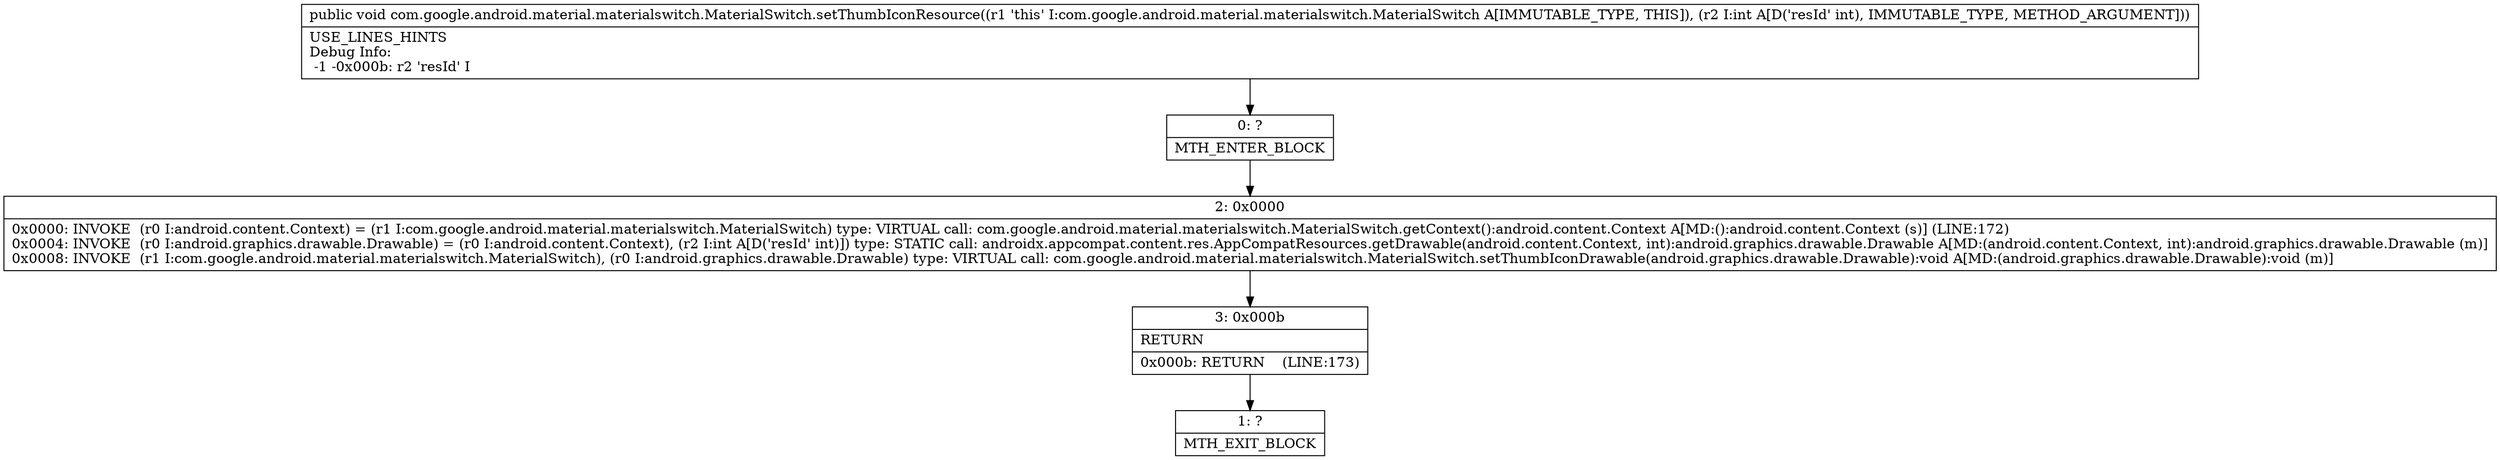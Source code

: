 digraph "CFG forcom.google.android.material.materialswitch.MaterialSwitch.setThumbIconResource(I)V" {
Node_0 [shape=record,label="{0\:\ ?|MTH_ENTER_BLOCK\l}"];
Node_2 [shape=record,label="{2\:\ 0x0000|0x0000: INVOKE  (r0 I:android.content.Context) = (r1 I:com.google.android.material.materialswitch.MaterialSwitch) type: VIRTUAL call: com.google.android.material.materialswitch.MaterialSwitch.getContext():android.content.Context A[MD:():android.content.Context (s)] (LINE:172)\l0x0004: INVOKE  (r0 I:android.graphics.drawable.Drawable) = (r0 I:android.content.Context), (r2 I:int A[D('resId' int)]) type: STATIC call: androidx.appcompat.content.res.AppCompatResources.getDrawable(android.content.Context, int):android.graphics.drawable.Drawable A[MD:(android.content.Context, int):android.graphics.drawable.Drawable (m)]\l0x0008: INVOKE  (r1 I:com.google.android.material.materialswitch.MaterialSwitch), (r0 I:android.graphics.drawable.Drawable) type: VIRTUAL call: com.google.android.material.materialswitch.MaterialSwitch.setThumbIconDrawable(android.graphics.drawable.Drawable):void A[MD:(android.graphics.drawable.Drawable):void (m)]\l}"];
Node_3 [shape=record,label="{3\:\ 0x000b|RETURN\l|0x000b: RETURN    (LINE:173)\l}"];
Node_1 [shape=record,label="{1\:\ ?|MTH_EXIT_BLOCK\l}"];
MethodNode[shape=record,label="{public void com.google.android.material.materialswitch.MaterialSwitch.setThumbIconResource((r1 'this' I:com.google.android.material.materialswitch.MaterialSwitch A[IMMUTABLE_TYPE, THIS]), (r2 I:int A[D('resId' int), IMMUTABLE_TYPE, METHOD_ARGUMENT]))  | USE_LINES_HINTS\lDebug Info:\l  \-1 \-0x000b: r2 'resId' I\l}"];
MethodNode -> Node_0;Node_0 -> Node_2;
Node_2 -> Node_3;
Node_3 -> Node_1;
}

